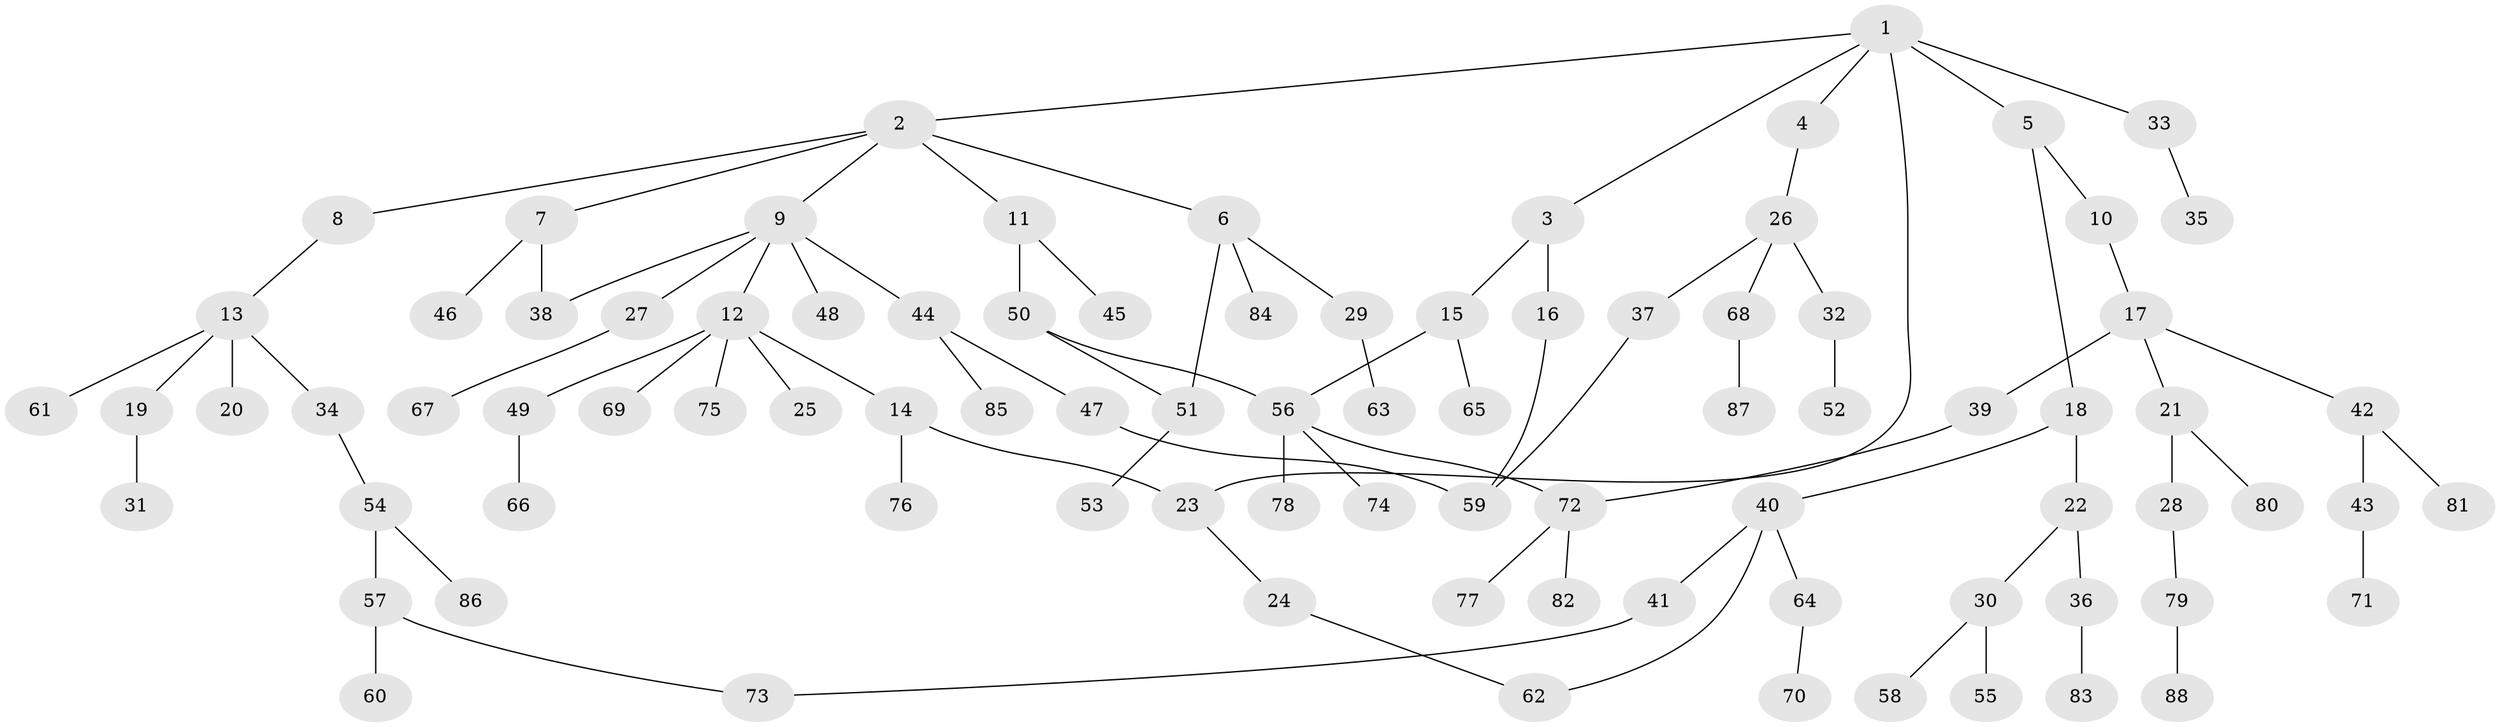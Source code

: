 // Generated by graph-tools (version 1.1) at 2025/42/03/09/25 04:42:33]
// undirected, 88 vertices, 96 edges
graph export_dot {
graph [start="1"]
  node [color=gray90,style=filled];
  1;
  2;
  3;
  4;
  5;
  6;
  7;
  8;
  9;
  10;
  11;
  12;
  13;
  14;
  15;
  16;
  17;
  18;
  19;
  20;
  21;
  22;
  23;
  24;
  25;
  26;
  27;
  28;
  29;
  30;
  31;
  32;
  33;
  34;
  35;
  36;
  37;
  38;
  39;
  40;
  41;
  42;
  43;
  44;
  45;
  46;
  47;
  48;
  49;
  50;
  51;
  52;
  53;
  54;
  55;
  56;
  57;
  58;
  59;
  60;
  61;
  62;
  63;
  64;
  65;
  66;
  67;
  68;
  69;
  70;
  71;
  72;
  73;
  74;
  75;
  76;
  77;
  78;
  79;
  80;
  81;
  82;
  83;
  84;
  85;
  86;
  87;
  88;
  1 -- 2;
  1 -- 3;
  1 -- 4;
  1 -- 5;
  1 -- 33;
  1 -- 23;
  2 -- 6;
  2 -- 7;
  2 -- 8;
  2 -- 9;
  2 -- 11;
  3 -- 15;
  3 -- 16;
  4 -- 26;
  5 -- 10;
  5 -- 18;
  6 -- 29;
  6 -- 51;
  6 -- 84;
  7 -- 46;
  7 -- 38;
  8 -- 13;
  9 -- 12;
  9 -- 27;
  9 -- 38;
  9 -- 44;
  9 -- 48;
  10 -- 17;
  11 -- 45;
  11 -- 50;
  12 -- 14;
  12 -- 25;
  12 -- 49;
  12 -- 69;
  12 -- 75;
  13 -- 19;
  13 -- 20;
  13 -- 34;
  13 -- 61;
  14 -- 23;
  14 -- 76;
  15 -- 65;
  15 -- 56;
  16 -- 59;
  17 -- 21;
  17 -- 39;
  17 -- 42;
  18 -- 22;
  18 -- 40;
  19 -- 31;
  21 -- 28;
  21 -- 80;
  22 -- 30;
  22 -- 36;
  23 -- 24;
  24 -- 62;
  26 -- 32;
  26 -- 37;
  26 -- 68;
  27 -- 67;
  28 -- 79;
  29 -- 63;
  30 -- 55;
  30 -- 58;
  32 -- 52;
  33 -- 35;
  34 -- 54;
  36 -- 83;
  37 -- 59;
  39 -- 72;
  40 -- 41;
  40 -- 64;
  40 -- 62;
  41 -- 73;
  42 -- 43;
  42 -- 81;
  43 -- 71;
  44 -- 47;
  44 -- 85;
  47 -- 59;
  49 -- 66;
  50 -- 56;
  50 -- 51;
  51 -- 53;
  54 -- 57;
  54 -- 86;
  56 -- 74;
  56 -- 78;
  56 -- 72;
  57 -- 60;
  57 -- 73;
  64 -- 70;
  68 -- 87;
  72 -- 77;
  72 -- 82;
  79 -- 88;
}
